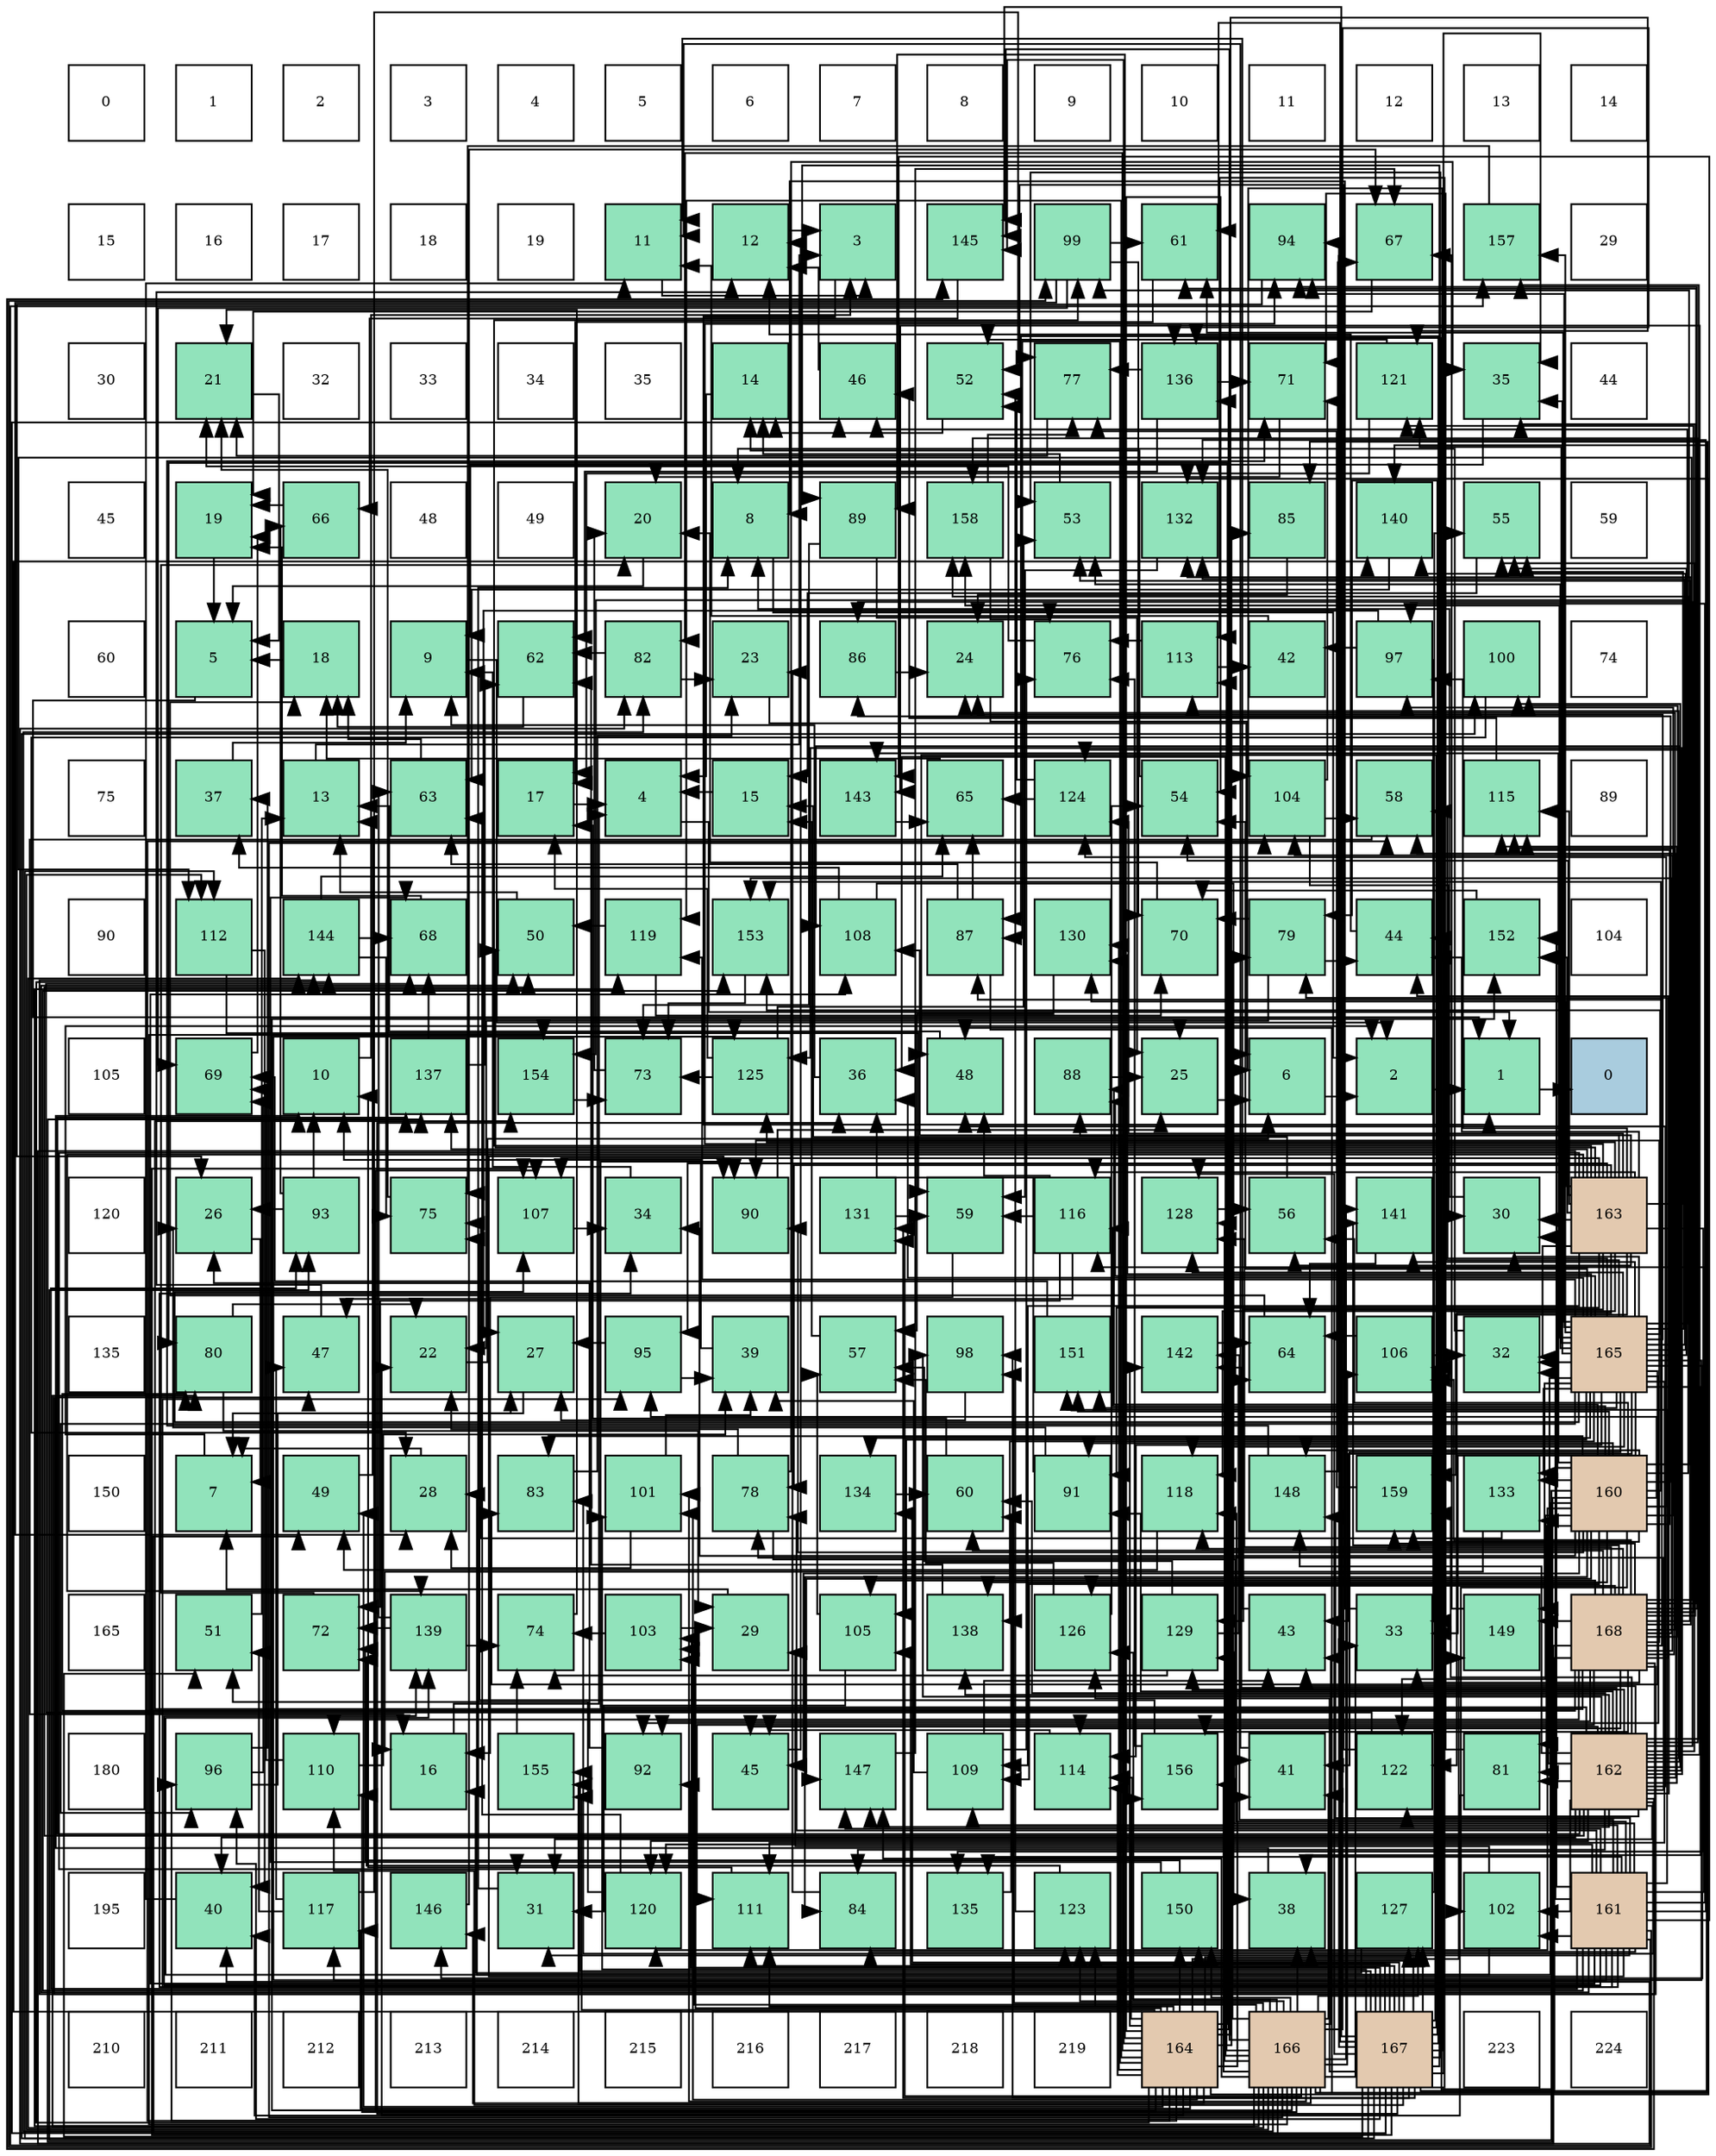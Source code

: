 digraph layout{
 rankdir=TB;
 splines=ortho;
 node [style=filled shape=square fixedsize=true width=0.6];
0[label="0", fontsize=8, fillcolor="#ffffff"];
1[label="1", fontsize=8, fillcolor="#ffffff"];
2[label="2", fontsize=8, fillcolor="#ffffff"];
3[label="3", fontsize=8, fillcolor="#ffffff"];
4[label="4", fontsize=8, fillcolor="#ffffff"];
5[label="5", fontsize=8, fillcolor="#ffffff"];
6[label="6", fontsize=8, fillcolor="#ffffff"];
7[label="7", fontsize=8, fillcolor="#ffffff"];
8[label="8", fontsize=8, fillcolor="#ffffff"];
9[label="9", fontsize=8, fillcolor="#ffffff"];
10[label="10", fontsize=8, fillcolor="#ffffff"];
11[label="11", fontsize=8, fillcolor="#ffffff"];
12[label="12", fontsize=8, fillcolor="#ffffff"];
13[label="13", fontsize=8, fillcolor="#ffffff"];
14[label="14", fontsize=8, fillcolor="#ffffff"];
15[label="15", fontsize=8, fillcolor="#ffffff"];
16[label="16", fontsize=8, fillcolor="#ffffff"];
17[label="17", fontsize=8, fillcolor="#ffffff"];
18[label="18", fontsize=8, fillcolor="#ffffff"];
19[label="19", fontsize=8, fillcolor="#ffffff"];
20[label="11", fontsize=8, fillcolor="#91e3bb"];
21[label="12", fontsize=8, fillcolor="#91e3bb"];
22[label="3", fontsize=8, fillcolor="#91e3bb"];
23[label="145", fontsize=8, fillcolor="#91e3bb"];
24[label="99", fontsize=8, fillcolor="#91e3bb"];
25[label="61", fontsize=8, fillcolor="#91e3bb"];
26[label="94", fontsize=8, fillcolor="#91e3bb"];
27[label="67", fontsize=8, fillcolor="#91e3bb"];
28[label="157", fontsize=8, fillcolor="#91e3bb"];
29[label="29", fontsize=8, fillcolor="#ffffff"];
30[label="30", fontsize=8, fillcolor="#ffffff"];
31[label="21", fontsize=8, fillcolor="#91e3bb"];
32[label="32", fontsize=8, fillcolor="#ffffff"];
33[label="33", fontsize=8, fillcolor="#ffffff"];
34[label="34", fontsize=8, fillcolor="#ffffff"];
35[label="35", fontsize=8, fillcolor="#ffffff"];
36[label="14", fontsize=8, fillcolor="#91e3bb"];
37[label="46", fontsize=8, fillcolor="#91e3bb"];
38[label="52", fontsize=8, fillcolor="#91e3bb"];
39[label="77", fontsize=8, fillcolor="#91e3bb"];
40[label="136", fontsize=8, fillcolor="#91e3bb"];
41[label="71", fontsize=8, fillcolor="#91e3bb"];
42[label="121", fontsize=8, fillcolor="#91e3bb"];
43[label="35", fontsize=8, fillcolor="#91e3bb"];
44[label="44", fontsize=8, fillcolor="#ffffff"];
45[label="45", fontsize=8, fillcolor="#ffffff"];
46[label="19", fontsize=8, fillcolor="#91e3bb"];
47[label="66", fontsize=8, fillcolor="#91e3bb"];
48[label="48", fontsize=8, fillcolor="#ffffff"];
49[label="49", fontsize=8, fillcolor="#ffffff"];
50[label="20", fontsize=8, fillcolor="#91e3bb"];
51[label="8", fontsize=8, fillcolor="#91e3bb"];
52[label="89", fontsize=8, fillcolor="#91e3bb"];
53[label="158", fontsize=8, fillcolor="#91e3bb"];
54[label="53", fontsize=8, fillcolor="#91e3bb"];
55[label="132", fontsize=8, fillcolor="#91e3bb"];
56[label="85", fontsize=8, fillcolor="#91e3bb"];
57[label="140", fontsize=8, fillcolor="#91e3bb"];
58[label="55", fontsize=8, fillcolor="#91e3bb"];
59[label="59", fontsize=8, fillcolor="#ffffff"];
60[label="60", fontsize=8, fillcolor="#ffffff"];
61[label="5", fontsize=8, fillcolor="#91e3bb"];
62[label="18", fontsize=8, fillcolor="#91e3bb"];
63[label="9", fontsize=8, fillcolor="#91e3bb"];
64[label="62", fontsize=8, fillcolor="#91e3bb"];
65[label="82", fontsize=8, fillcolor="#91e3bb"];
66[label="23", fontsize=8, fillcolor="#91e3bb"];
67[label="86", fontsize=8, fillcolor="#91e3bb"];
68[label="24", fontsize=8, fillcolor="#91e3bb"];
69[label="76", fontsize=8, fillcolor="#91e3bb"];
70[label="113", fontsize=8, fillcolor="#91e3bb"];
71[label="42", fontsize=8, fillcolor="#91e3bb"];
72[label="97", fontsize=8, fillcolor="#91e3bb"];
73[label="100", fontsize=8, fillcolor="#91e3bb"];
74[label="74", fontsize=8, fillcolor="#ffffff"];
75[label="75", fontsize=8, fillcolor="#ffffff"];
76[label="37", fontsize=8, fillcolor="#91e3bb"];
77[label="13", fontsize=8, fillcolor="#91e3bb"];
78[label="63", fontsize=8, fillcolor="#91e3bb"];
79[label="17", fontsize=8, fillcolor="#91e3bb"];
80[label="4", fontsize=8, fillcolor="#91e3bb"];
81[label="15", fontsize=8, fillcolor="#91e3bb"];
82[label="143", fontsize=8, fillcolor="#91e3bb"];
83[label="65", fontsize=8, fillcolor="#91e3bb"];
84[label="124", fontsize=8, fillcolor="#91e3bb"];
85[label="54", fontsize=8, fillcolor="#91e3bb"];
86[label="104", fontsize=8, fillcolor="#91e3bb"];
87[label="58", fontsize=8, fillcolor="#91e3bb"];
88[label="115", fontsize=8, fillcolor="#91e3bb"];
89[label="89", fontsize=8, fillcolor="#ffffff"];
90[label="90", fontsize=8, fillcolor="#ffffff"];
91[label="112", fontsize=8, fillcolor="#91e3bb"];
92[label="144", fontsize=8, fillcolor="#91e3bb"];
93[label="68", fontsize=8, fillcolor="#91e3bb"];
94[label="50", fontsize=8, fillcolor="#91e3bb"];
95[label="119", fontsize=8, fillcolor="#91e3bb"];
96[label="153", fontsize=8, fillcolor="#91e3bb"];
97[label="108", fontsize=8, fillcolor="#91e3bb"];
98[label="87", fontsize=8, fillcolor="#91e3bb"];
99[label="130", fontsize=8, fillcolor="#91e3bb"];
100[label="70", fontsize=8, fillcolor="#91e3bb"];
101[label="79", fontsize=8, fillcolor="#91e3bb"];
102[label="44", fontsize=8, fillcolor="#91e3bb"];
103[label="152", fontsize=8, fillcolor="#91e3bb"];
104[label="104", fontsize=8, fillcolor="#ffffff"];
105[label="105", fontsize=8, fillcolor="#ffffff"];
106[label="69", fontsize=8, fillcolor="#91e3bb"];
107[label="10", fontsize=8, fillcolor="#91e3bb"];
108[label="137", fontsize=8, fillcolor="#91e3bb"];
109[label="154", fontsize=8, fillcolor="#91e3bb"];
110[label="73", fontsize=8, fillcolor="#91e3bb"];
111[label="125", fontsize=8, fillcolor="#91e3bb"];
112[label="36", fontsize=8, fillcolor="#91e3bb"];
113[label="48", fontsize=8, fillcolor="#91e3bb"];
114[label="88", fontsize=8, fillcolor="#91e3bb"];
115[label="25", fontsize=8, fillcolor="#91e3bb"];
116[label="6", fontsize=8, fillcolor="#91e3bb"];
117[label="2", fontsize=8, fillcolor="#91e3bb"];
118[label="1", fontsize=8, fillcolor="#91e3bb"];
119[label="0", fontsize=8, fillcolor="#a9ccde"];
120[label="120", fontsize=8, fillcolor="#ffffff"];
121[label="26", fontsize=8, fillcolor="#91e3bb"];
122[label="93", fontsize=8, fillcolor="#91e3bb"];
123[label="75", fontsize=8, fillcolor="#91e3bb"];
124[label="107", fontsize=8, fillcolor="#91e3bb"];
125[label="34", fontsize=8, fillcolor="#91e3bb"];
126[label="90", fontsize=8, fillcolor="#91e3bb"];
127[label="131", fontsize=8, fillcolor="#91e3bb"];
128[label="59", fontsize=8, fillcolor="#91e3bb"];
129[label="116", fontsize=8, fillcolor="#91e3bb"];
130[label="128", fontsize=8, fillcolor="#91e3bb"];
131[label="56", fontsize=8, fillcolor="#91e3bb"];
132[label="141", fontsize=8, fillcolor="#91e3bb"];
133[label="30", fontsize=8, fillcolor="#91e3bb"];
134[label="163", fontsize=8, fillcolor="#e3c9af"];
135[label="135", fontsize=8, fillcolor="#ffffff"];
136[label="80", fontsize=8, fillcolor="#91e3bb"];
137[label="47", fontsize=8, fillcolor="#91e3bb"];
138[label="22", fontsize=8, fillcolor="#91e3bb"];
139[label="27", fontsize=8, fillcolor="#91e3bb"];
140[label="95", fontsize=8, fillcolor="#91e3bb"];
141[label="39", fontsize=8, fillcolor="#91e3bb"];
142[label="57", fontsize=8, fillcolor="#91e3bb"];
143[label="98", fontsize=8, fillcolor="#91e3bb"];
144[label="151", fontsize=8, fillcolor="#91e3bb"];
145[label="142", fontsize=8, fillcolor="#91e3bb"];
146[label="64", fontsize=8, fillcolor="#91e3bb"];
147[label="106", fontsize=8, fillcolor="#91e3bb"];
148[label="32", fontsize=8, fillcolor="#91e3bb"];
149[label="165", fontsize=8, fillcolor="#e3c9af"];
150[label="150", fontsize=8, fillcolor="#ffffff"];
151[label="7", fontsize=8, fillcolor="#91e3bb"];
152[label="49", fontsize=8, fillcolor="#91e3bb"];
153[label="28", fontsize=8, fillcolor="#91e3bb"];
154[label="83", fontsize=8, fillcolor="#91e3bb"];
155[label="101", fontsize=8, fillcolor="#91e3bb"];
156[label="78", fontsize=8, fillcolor="#91e3bb"];
157[label="134", fontsize=8, fillcolor="#91e3bb"];
158[label="60", fontsize=8, fillcolor="#91e3bb"];
159[label="91", fontsize=8, fillcolor="#91e3bb"];
160[label="118", fontsize=8, fillcolor="#91e3bb"];
161[label="148", fontsize=8, fillcolor="#91e3bb"];
162[label="159", fontsize=8, fillcolor="#91e3bb"];
163[label="133", fontsize=8, fillcolor="#91e3bb"];
164[label="160", fontsize=8, fillcolor="#e3c9af"];
165[label="165", fontsize=8, fillcolor="#ffffff"];
166[label="51", fontsize=8, fillcolor="#91e3bb"];
167[label="72", fontsize=8, fillcolor="#91e3bb"];
168[label="139", fontsize=8, fillcolor="#91e3bb"];
169[label="74", fontsize=8, fillcolor="#91e3bb"];
170[label="103", fontsize=8, fillcolor="#91e3bb"];
171[label="29", fontsize=8, fillcolor="#91e3bb"];
172[label="105", fontsize=8, fillcolor="#91e3bb"];
173[label="138", fontsize=8, fillcolor="#91e3bb"];
174[label="126", fontsize=8, fillcolor="#91e3bb"];
175[label="129", fontsize=8, fillcolor="#91e3bb"];
176[label="43", fontsize=8, fillcolor="#91e3bb"];
177[label="33", fontsize=8, fillcolor="#91e3bb"];
178[label="149", fontsize=8, fillcolor="#91e3bb"];
179[label="168", fontsize=8, fillcolor="#e3c9af"];
180[label="180", fontsize=8, fillcolor="#ffffff"];
181[label="96", fontsize=8, fillcolor="#91e3bb"];
182[label="110", fontsize=8, fillcolor="#91e3bb"];
183[label="16", fontsize=8, fillcolor="#91e3bb"];
184[label="155", fontsize=8, fillcolor="#91e3bb"];
185[label="92", fontsize=8, fillcolor="#91e3bb"];
186[label="45", fontsize=8, fillcolor="#91e3bb"];
187[label="147", fontsize=8, fillcolor="#91e3bb"];
188[label="109", fontsize=8, fillcolor="#91e3bb"];
189[label="114", fontsize=8, fillcolor="#91e3bb"];
190[label="156", fontsize=8, fillcolor="#91e3bb"];
191[label="41", fontsize=8, fillcolor="#91e3bb"];
192[label="122", fontsize=8, fillcolor="#91e3bb"];
193[label="81", fontsize=8, fillcolor="#91e3bb"];
194[label="162", fontsize=8, fillcolor="#e3c9af"];
195[label="195", fontsize=8, fillcolor="#ffffff"];
196[label="40", fontsize=8, fillcolor="#91e3bb"];
197[label="117", fontsize=8, fillcolor="#91e3bb"];
198[label="146", fontsize=8, fillcolor="#91e3bb"];
199[label="31", fontsize=8, fillcolor="#91e3bb"];
200[label="120", fontsize=8, fillcolor="#91e3bb"];
201[label="111", fontsize=8, fillcolor="#91e3bb"];
202[label="84", fontsize=8, fillcolor="#91e3bb"];
203[label="135", fontsize=8, fillcolor="#91e3bb"];
204[label="123", fontsize=8, fillcolor="#91e3bb"];
205[label="150", fontsize=8, fillcolor="#91e3bb"];
206[label="38", fontsize=8, fillcolor="#91e3bb"];
207[label="127", fontsize=8, fillcolor="#91e3bb"];
208[label="102", fontsize=8, fillcolor="#91e3bb"];
209[label="161", fontsize=8, fillcolor="#e3c9af"];
210[label="210", fontsize=8, fillcolor="#ffffff"];
211[label="211", fontsize=8, fillcolor="#ffffff"];
212[label="212", fontsize=8, fillcolor="#ffffff"];
213[label="213", fontsize=8, fillcolor="#ffffff"];
214[label="214", fontsize=8, fillcolor="#ffffff"];
215[label="215", fontsize=8, fillcolor="#ffffff"];
216[label="216", fontsize=8, fillcolor="#ffffff"];
217[label="217", fontsize=8, fillcolor="#ffffff"];
218[label="218", fontsize=8, fillcolor="#ffffff"];
219[label="219", fontsize=8, fillcolor="#ffffff"];
220[label="164", fontsize=8, fillcolor="#e3c9af"];
221[label="166", fontsize=8, fillcolor="#e3c9af"];
222[label="167", fontsize=8, fillcolor="#e3c9af"];
223[label="223", fontsize=8, fillcolor="#ffffff"];
224[label="224", fontsize=8, fillcolor="#ffffff"];
edge [constraint=false, style=vis];118 -> 119;
117 -> 118;
22 -> 118;
80 -> 118;
61 -> 118;
116 -> 117;
151 -> 117;
51 -> 117;
63 -> 117;
107 -> 22;
20 -> 22;
21 -> 22;
77 -> 22;
36 -> 80;
81 -> 80;
183 -> 80;
79 -> 80;
62 -> 61;
46 -> 61;
50 -> 61;
31 -> 61;
138 -> 116;
66 -> 116;
68 -> 116;
115 -> 116;
121 -> 151;
139 -> 151;
153 -> 151;
171 -> 151;
133 -> 51;
199 -> 51;
148 -> 51;
177 -> 51;
125 -> 63;
43 -> 63;
112 -> 63;
76 -> 63;
206 -> 107;
141 -> 107;
196 -> 20;
191 -> 20;
71 -> 20;
176 -> 20;
102 -> 21;
186 -> 21;
37 -> 21;
137 -> 21;
113 -> 77;
152 -> 77;
94 -> 77;
166 -> 77;
38 -> 36;
54 -> 36;
85 -> 36;
58 -> 81;
131 -> 81;
142 -> 81;
87 -> 183;
128 -> 183;
158 -> 79;
25 -> 79;
64 -> 62;
78 -> 62;
146 -> 62;
83 -> 62;
47 -> 46;
27 -> 46;
93 -> 46;
106 -> 46;
100 -> 50;
41 -> 50;
167 -> 50;
110 -> 50;
169 -> 31;
123 -> 31;
69 -> 31;
39 -> 31;
156 -> 138;
156 -> 43;
156 -> 191;
101 -> 138;
101 -> 102;
101 -> 100;
136 -> 138;
136 -> 171;
193 -> 138;
193 -> 41;
65 -> 66;
65 -> 64;
154 -> 66;
202 -> 66;
56 -> 68;
67 -> 68;
98 -> 115;
98 -> 78;
98 -> 83;
114 -> 115;
52 -> 115;
52 -> 110;
126 -> 115;
159 -> 121;
159 -> 112;
185 -> 121;
122 -> 107;
122 -> 121;
122 -> 47;
26 -> 121;
140 -> 139;
140 -> 141;
181 -> 139;
181 -> 76;
181 -> 106;
72 -> 139;
72 -> 177;
72 -> 71;
143 -> 139;
24 -> 153;
24 -> 25;
24 -> 106;
24 -> 100;
73 -> 153;
155 -> 153;
155 -> 141;
208 -> 153;
208 -> 171;
170 -> 171;
170 -> 169;
86 -> 133;
86 -> 87;
86 -> 41;
172 -> 199;
172 -> 142;
147 -> 148;
147 -> 146;
124 -> 125;
97 -> 76;
97 -> 206;
188 -> 141;
188 -> 176;
188 -> 69;
182 -> 141;
182 -> 106;
201 -> 107;
91 -> 196;
91 -> 128;
70 -> 71;
70 -> 69;
189 -> 186;
88 -> 37;
129 -> 137;
129 -> 113;
129 -> 128;
129 -> 167;
197 -> 137;
197 -> 166;
197 -> 39;
160 -> 152;
95 -> 94;
95 -> 100;
200 -> 166;
200 -> 78;
42 -> 79;
42 -> 38;
192 -> 38;
192 -> 93;
204 -> 38;
204 -> 167;
84 -> 38;
84 -> 83;
111 -> 79;
111 -> 54;
111 -> 110;
174 -> 85;
174 -> 142;
207 -> 183;
207 -> 58;
130 -> 131;
175 -> 142;
175 -> 146;
175 -> 169;
99 -> 142;
127 -> 128;
55 -> 128;
163 -> 183;
163 -> 123;
157 -> 158;
203 -> 158;
40 -> 64;
40 -> 41;
40 -> 39;
108 -> 64;
108 -> 93;
173 -> 64;
168 -> 78;
168 -> 167;
168 -> 169;
57 -> 78;
132 -> 146;
145 -> 146;
82 -> 83;
92 -> 83;
92 -> 93;
92 -> 123;
23 -> 47;
198 -> 27;
187 -> 27;
161 -> 27;
161 -> 41;
178 -> 27;
205 -> 93;
205 -> 167;
144 -> 106;
103 -> 100;
96 -> 110;
109 -> 110;
184 -> 169;
190 -> 123;
190 -> 69;
28 -> 123;
53 -> 69;
53 -> 39;
162 -> 39;
164 -> 133;
164 -> 125;
164 -> 186;
164 -> 131;
164 -> 193;
164 -> 154;
164 -> 202;
164 -> 67;
164 -> 114;
164 -> 126;
164 -> 159;
164 -> 122;
164 -> 140;
164 -> 72;
164 -> 24;
164 -> 208;
164 -> 188;
164 -> 88;
164 -> 129;
164 -> 200;
164 -> 192;
164 -> 84;
164 -> 163;
164 -> 108;
164 -> 173;
164 -> 168;
164 -> 82;
164 -> 187;
164 -> 161;
164 -> 144;
164 -> 96;
164 -> 53;
164 -> 162;
209 -> 199;
209 -> 148;
209 -> 125;
209 -> 94;
209 -> 156;
209 -> 202;
209 -> 126;
209 -> 122;
209 -> 140;
209 -> 72;
209 -> 24;
209 -> 208;
209 -> 97;
209 -> 188;
209 -> 129;
209 -> 160;
209 -> 200;
209 -> 111;
209 -> 175;
209 -> 55;
209 -> 203;
209 -> 168;
209 -> 145;
209 -> 82;
209 -> 187;
209 -> 161;
209 -> 144;
209 -> 103;
209 -> 96;
209 -> 28;
194 -> 199;
194 -> 196;
194 -> 176;
194 -> 102;
194 -> 186;
194 -> 113;
194 -> 94;
194 -> 58;
194 -> 87;
194 -> 158;
194 -> 156;
194 -> 193;
194 -> 154;
194 -> 202;
194 -> 67;
194 -> 126;
194 -> 159;
194 -> 143;
194 -> 73;
194 -> 208;
194 -> 97;
194 -> 70;
194 -> 88;
194 -> 200;
194 -> 192;
194 -> 84;
194 -> 111;
194 -> 175;
194 -> 163;
194 -> 108;
194 -> 173;
194 -> 145;
194 -> 82;
194 -> 23;
194 -> 187;
194 -> 161;
194 -> 28;
194 -> 53;
194 -> 162;
134 -> 133;
134 -> 199;
134 -> 148;
134 -> 196;
134 -> 102;
134 -> 94;
134 -> 85;
134 -> 58;
134 -> 131;
134 -> 156;
134 -> 114;
134 -> 159;
134 -> 26;
134 -> 140;
134 -> 72;
134 -> 24;
134 -> 124;
134 -> 97;
134 -> 188;
134 -> 88;
134 -> 129;
134 -> 160;
134 -> 192;
134 -> 84;
134 -> 111;
134 -> 175;
134 -> 99;
134 -> 203;
134 -> 108;
134 -> 168;
134 -> 103;
134 -> 162;
220 -> 196;
220 -> 191;
220 -> 152;
220 -> 85;
220 -> 87;
220 -> 136;
220 -> 65;
220 -> 56;
220 -> 98;
220 -> 52;
220 -> 181;
220 -> 155;
220 -> 170;
220 -> 201;
220 -> 189;
220 -> 197;
220 -> 95;
220 -> 42;
220 -> 204;
220 -> 207;
220 -> 99;
220 -> 55;
220 -> 40;
220 -> 57;
220 -> 145;
220 -> 92;
220 -> 23;
220 -> 198;
220 -> 178;
220 -> 205;
220 -> 103;
220 -> 184;
220 -> 190;
149 -> 68;
149 -> 133;
149 -> 148;
149 -> 177;
149 -> 43;
149 -> 112;
149 -> 206;
149 -> 191;
149 -> 176;
149 -> 102;
149 -> 37;
149 -> 54;
149 -> 85;
149 -> 58;
149 -> 87;
149 -> 25;
149 -> 193;
149 -> 154;
149 -> 114;
149 -> 185;
149 -> 26;
149 -> 181;
149 -> 172;
149 -> 124;
149 -> 201;
149 -> 189;
149 -> 197;
149 -> 160;
149 -> 95;
149 -> 42;
149 -> 130;
149 -> 99;
149 -> 55;
149 -> 163;
149 -> 157;
149 -> 173;
149 -> 57;
149 -> 132;
149 -> 198;
149 -> 178;
149 -> 144;
149 -> 96;
149 -> 109;
149 -> 28;
149 -> 53;
221 -> 177;
221 -> 112;
221 -> 206;
221 -> 191;
221 -> 176;
221 -> 37;
221 -> 113;
221 -> 101;
221 -> 136;
221 -> 65;
221 -> 56;
221 -> 143;
221 -> 155;
221 -> 170;
221 -> 86;
221 -> 147;
221 -> 124;
221 -> 182;
221 -> 91;
221 -> 70;
221 -> 189;
221 -> 95;
221 -> 204;
221 -> 174;
221 -> 207;
221 -> 130;
221 -> 127;
221 -> 40;
221 -> 132;
221 -> 92;
221 -> 23;
221 -> 187;
221 -> 205;
221 -> 109;
221 -> 184;
221 -> 190;
222 -> 43;
222 -> 112;
222 -> 206;
222 -> 113;
222 -> 152;
222 -> 166;
222 -> 54;
222 -> 25;
222 -> 101;
222 -> 98;
222 -> 52;
222 -> 185;
222 -> 26;
222 -> 181;
222 -> 143;
222 -> 73;
222 -> 155;
222 -> 170;
222 -> 86;
222 -> 172;
222 -> 147;
222 -> 124;
222 -> 182;
222 -> 201;
222 -> 91;
222 -> 70;
222 -> 204;
222 -> 174;
222 -> 207;
222 -> 130;
222 -> 127;
222 -> 157;
222 -> 57;
222 -> 23;
222 -> 205;
222 -> 184;
179 -> 68;
179 -> 177;
179 -> 43;
179 -> 137;
179 -> 54;
179 -> 158;
179 -> 25;
179 -> 101;
179 -> 136;
179 -> 65;
179 -> 98;
179 -> 126;
179 -> 185;
179 -> 26;
179 -> 73;
179 -> 86;
179 -> 172;
179 -> 147;
179 -> 182;
179 -> 201;
179 -> 91;
179 -> 189;
179 -> 88;
179 -> 160;
179 -> 42;
179 -> 174;
179 -> 130;
179 -> 55;
179 -> 40;
179 -> 132;
179 -> 92;
179 -> 178;
179 -> 96;
179 -> 109;
179 -> 190;
179 -> 162;
edge [constraint=true, style=invis];
0 -> 15 -> 30 -> 45 -> 60 -> 75 -> 90 -> 105 -> 120 -> 135 -> 150 -> 165 -> 180 -> 195 -> 210;
1 -> 16 -> 31 -> 46 -> 61 -> 76 -> 91 -> 106 -> 121 -> 136 -> 151 -> 166 -> 181 -> 196 -> 211;
2 -> 17 -> 32 -> 47 -> 62 -> 77 -> 92 -> 107 -> 122 -> 137 -> 152 -> 167 -> 182 -> 197 -> 212;
3 -> 18 -> 33 -> 48 -> 63 -> 78 -> 93 -> 108 -> 123 -> 138 -> 153 -> 168 -> 183 -> 198 -> 213;
4 -> 19 -> 34 -> 49 -> 64 -> 79 -> 94 -> 109 -> 124 -> 139 -> 154 -> 169 -> 184 -> 199 -> 214;
5 -> 20 -> 35 -> 50 -> 65 -> 80 -> 95 -> 110 -> 125 -> 140 -> 155 -> 170 -> 185 -> 200 -> 215;
6 -> 21 -> 36 -> 51 -> 66 -> 81 -> 96 -> 111 -> 126 -> 141 -> 156 -> 171 -> 186 -> 201 -> 216;
7 -> 22 -> 37 -> 52 -> 67 -> 82 -> 97 -> 112 -> 127 -> 142 -> 157 -> 172 -> 187 -> 202 -> 217;
8 -> 23 -> 38 -> 53 -> 68 -> 83 -> 98 -> 113 -> 128 -> 143 -> 158 -> 173 -> 188 -> 203 -> 218;
9 -> 24 -> 39 -> 54 -> 69 -> 84 -> 99 -> 114 -> 129 -> 144 -> 159 -> 174 -> 189 -> 204 -> 219;
10 -> 25 -> 40 -> 55 -> 70 -> 85 -> 100 -> 115 -> 130 -> 145 -> 160 -> 175 -> 190 -> 205 -> 220;
11 -> 26 -> 41 -> 56 -> 71 -> 86 -> 101 -> 116 -> 131 -> 146 -> 161 -> 176 -> 191 -> 206 -> 221;
12 -> 27 -> 42 -> 57 -> 72 -> 87 -> 102 -> 117 -> 132 -> 147 -> 162 -> 177 -> 192 -> 207 -> 222;
13 -> 28 -> 43 -> 58 -> 73 -> 88 -> 103 -> 118 -> 133 -> 148 -> 163 -> 178 -> 193 -> 208 -> 223;
14 -> 29 -> 44 -> 59 -> 74 -> 89 -> 104 -> 119 -> 134 -> 149 -> 164 -> 179 -> 194 -> 209 -> 224;
rank = same {0 -> 1 -> 2 -> 3 -> 4 -> 5 -> 6 -> 7 -> 8 -> 9 -> 10 -> 11 -> 12 -> 13 -> 14};
rank = same {15 -> 16 -> 17 -> 18 -> 19 -> 20 -> 21 -> 22 -> 23 -> 24 -> 25 -> 26 -> 27 -> 28 -> 29};
rank = same {30 -> 31 -> 32 -> 33 -> 34 -> 35 -> 36 -> 37 -> 38 -> 39 -> 40 -> 41 -> 42 -> 43 -> 44};
rank = same {45 -> 46 -> 47 -> 48 -> 49 -> 50 -> 51 -> 52 -> 53 -> 54 -> 55 -> 56 -> 57 -> 58 -> 59};
rank = same {60 -> 61 -> 62 -> 63 -> 64 -> 65 -> 66 -> 67 -> 68 -> 69 -> 70 -> 71 -> 72 -> 73 -> 74};
rank = same {75 -> 76 -> 77 -> 78 -> 79 -> 80 -> 81 -> 82 -> 83 -> 84 -> 85 -> 86 -> 87 -> 88 -> 89};
rank = same {90 -> 91 -> 92 -> 93 -> 94 -> 95 -> 96 -> 97 -> 98 -> 99 -> 100 -> 101 -> 102 -> 103 -> 104};
rank = same {105 -> 106 -> 107 -> 108 -> 109 -> 110 -> 111 -> 112 -> 113 -> 114 -> 115 -> 116 -> 117 -> 118 -> 119};
rank = same {120 -> 121 -> 122 -> 123 -> 124 -> 125 -> 126 -> 127 -> 128 -> 129 -> 130 -> 131 -> 132 -> 133 -> 134};
rank = same {135 -> 136 -> 137 -> 138 -> 139 -> 140 -> 141 -> 142 -> 143 -> 144 -> 145 -> 146 -> 147 -> 148 -> 149};
rank = same {150 -> 151 -> 152 -> 153 -> 154 -> 155 -> 156 -> 157 -> 158 -> 159 -> 160 -> 161 -> 162 -> 163 -> 164};
rank = same {165 -> 166 -> 167 -> 168 -> 169 -> 170 -> 171 -> 172 -> 173 -> 174 -> 175 -> 176 -> 177 -> 178 -> 179};
rank = same {180 -> 181 -> 182 -> 183 -> 184 -> 185 -> 186 -> 187 -> 188 -> 189 -> 190 -> 191 -> 192 -> 193 -> 194};
rank = same {195 -> 196 -> 197 -> 198 -> 199 -> 200 -> 201 -> 202 -> 203 -> 204 -> 205 -> 206 -> 207 -> 208 -> 209};
rank = same {210 -> 211 -> 212 -> 213 -> 214 -> 215 -> 216 -> 217 -> 218 -> 219 -> 220 -> 221 -> 222 -> 223 -> 224};
}